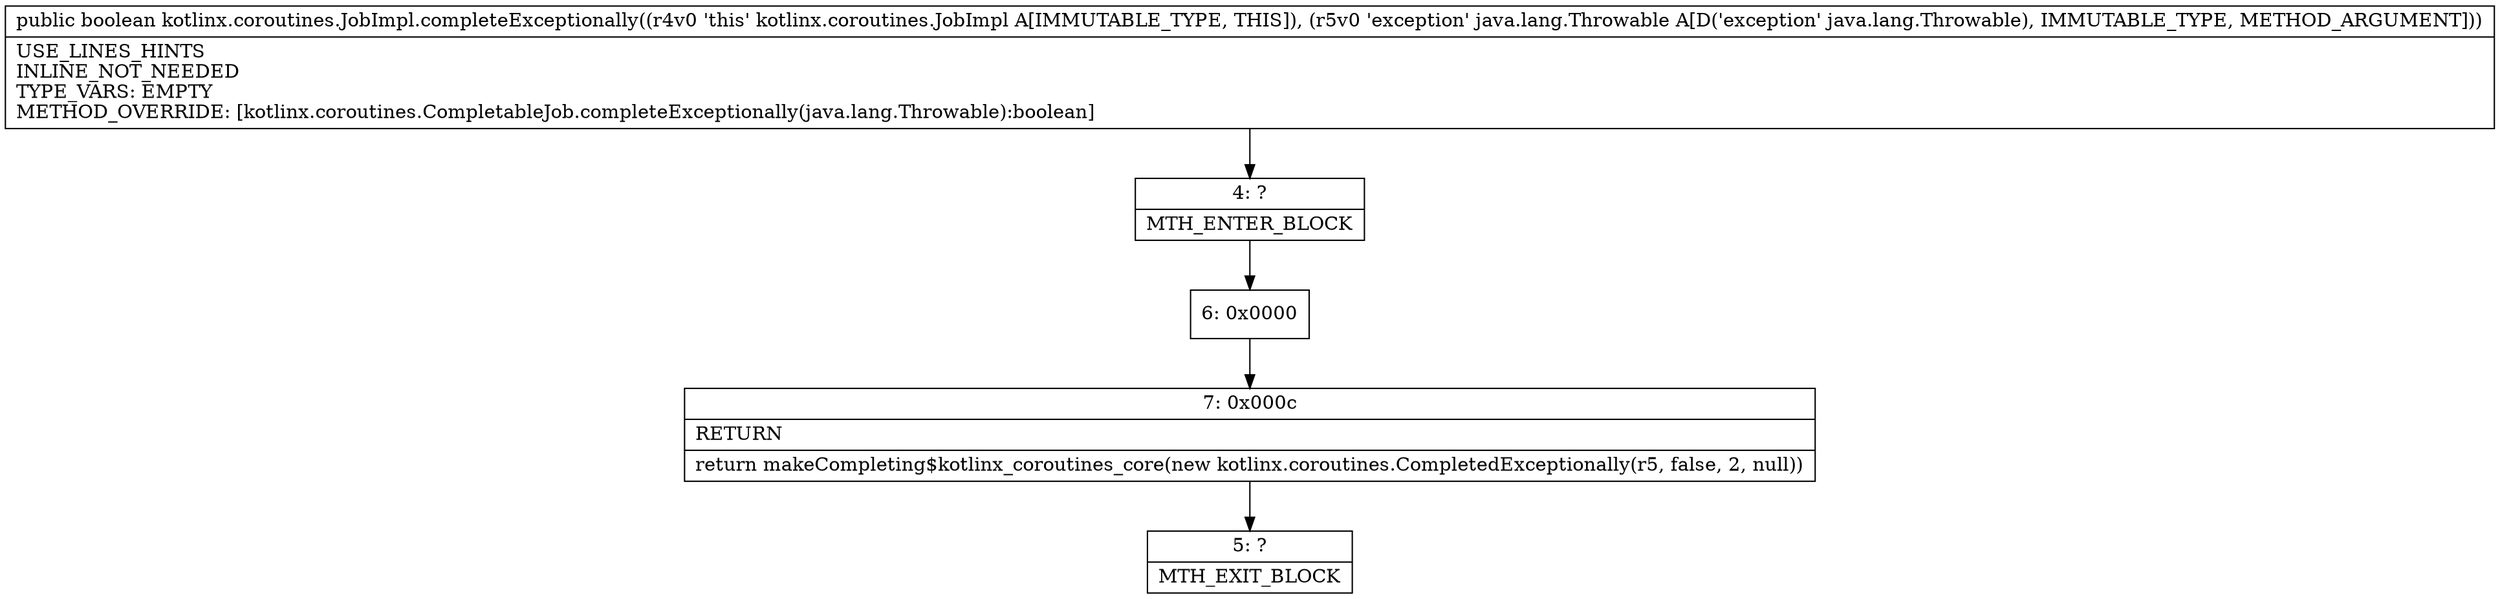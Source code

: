 digraph "CFG forkotlinx.coroutines.JobImpl.completeExceptionally(Ljava\/lang\/Throwable;)Z" {
Node_4 [shape=record,label="{4\:\ ?|MTH_ENTER_BLOCK\l}"];
Node_6 [shape=record,label="{6\:\ 0x0000}"];
Node_7 [shape=record,label="{7\:\ 0x000c|RETURN\l|return makeCompleting$kotlinx_coroutines_core(new kotlinx.coroutines.CompletedExceptionally(r5, false, 2, null))\l}"];
Node_5 [shape=record,label="{5\:\ ?|MTH_EXIT_BLOCK\l}"];
MethodNode[shape=record,label="{public boolean kotlinx.coroutines.JobImpl.completeExceptionally((r4v0 'this' kotlinx.coroutines.JobImpl A[IMMUTABLE_TYPE, THIS]), (r5v0 'exception' java.lang.Throwable A[D('exception' java.lang.Throwable), IMMUTABLE_TYPE, METHOD_ARGUMENT]))  | USE_LINES_HINTS\lINLINE_NOT_NEEDED\lTYPE_VARS: EMPTY\lMETHOD_OVERRIDE: [kotlinx.coroutines.CompletableJob.completeExceptionally(java.lang.Throwable):boolean]\l}"];
MethodNode -> Node_4;Node_4 -> Node_6;
Node_6 -> Node_7;
Node_7 -> Node_5;
}

